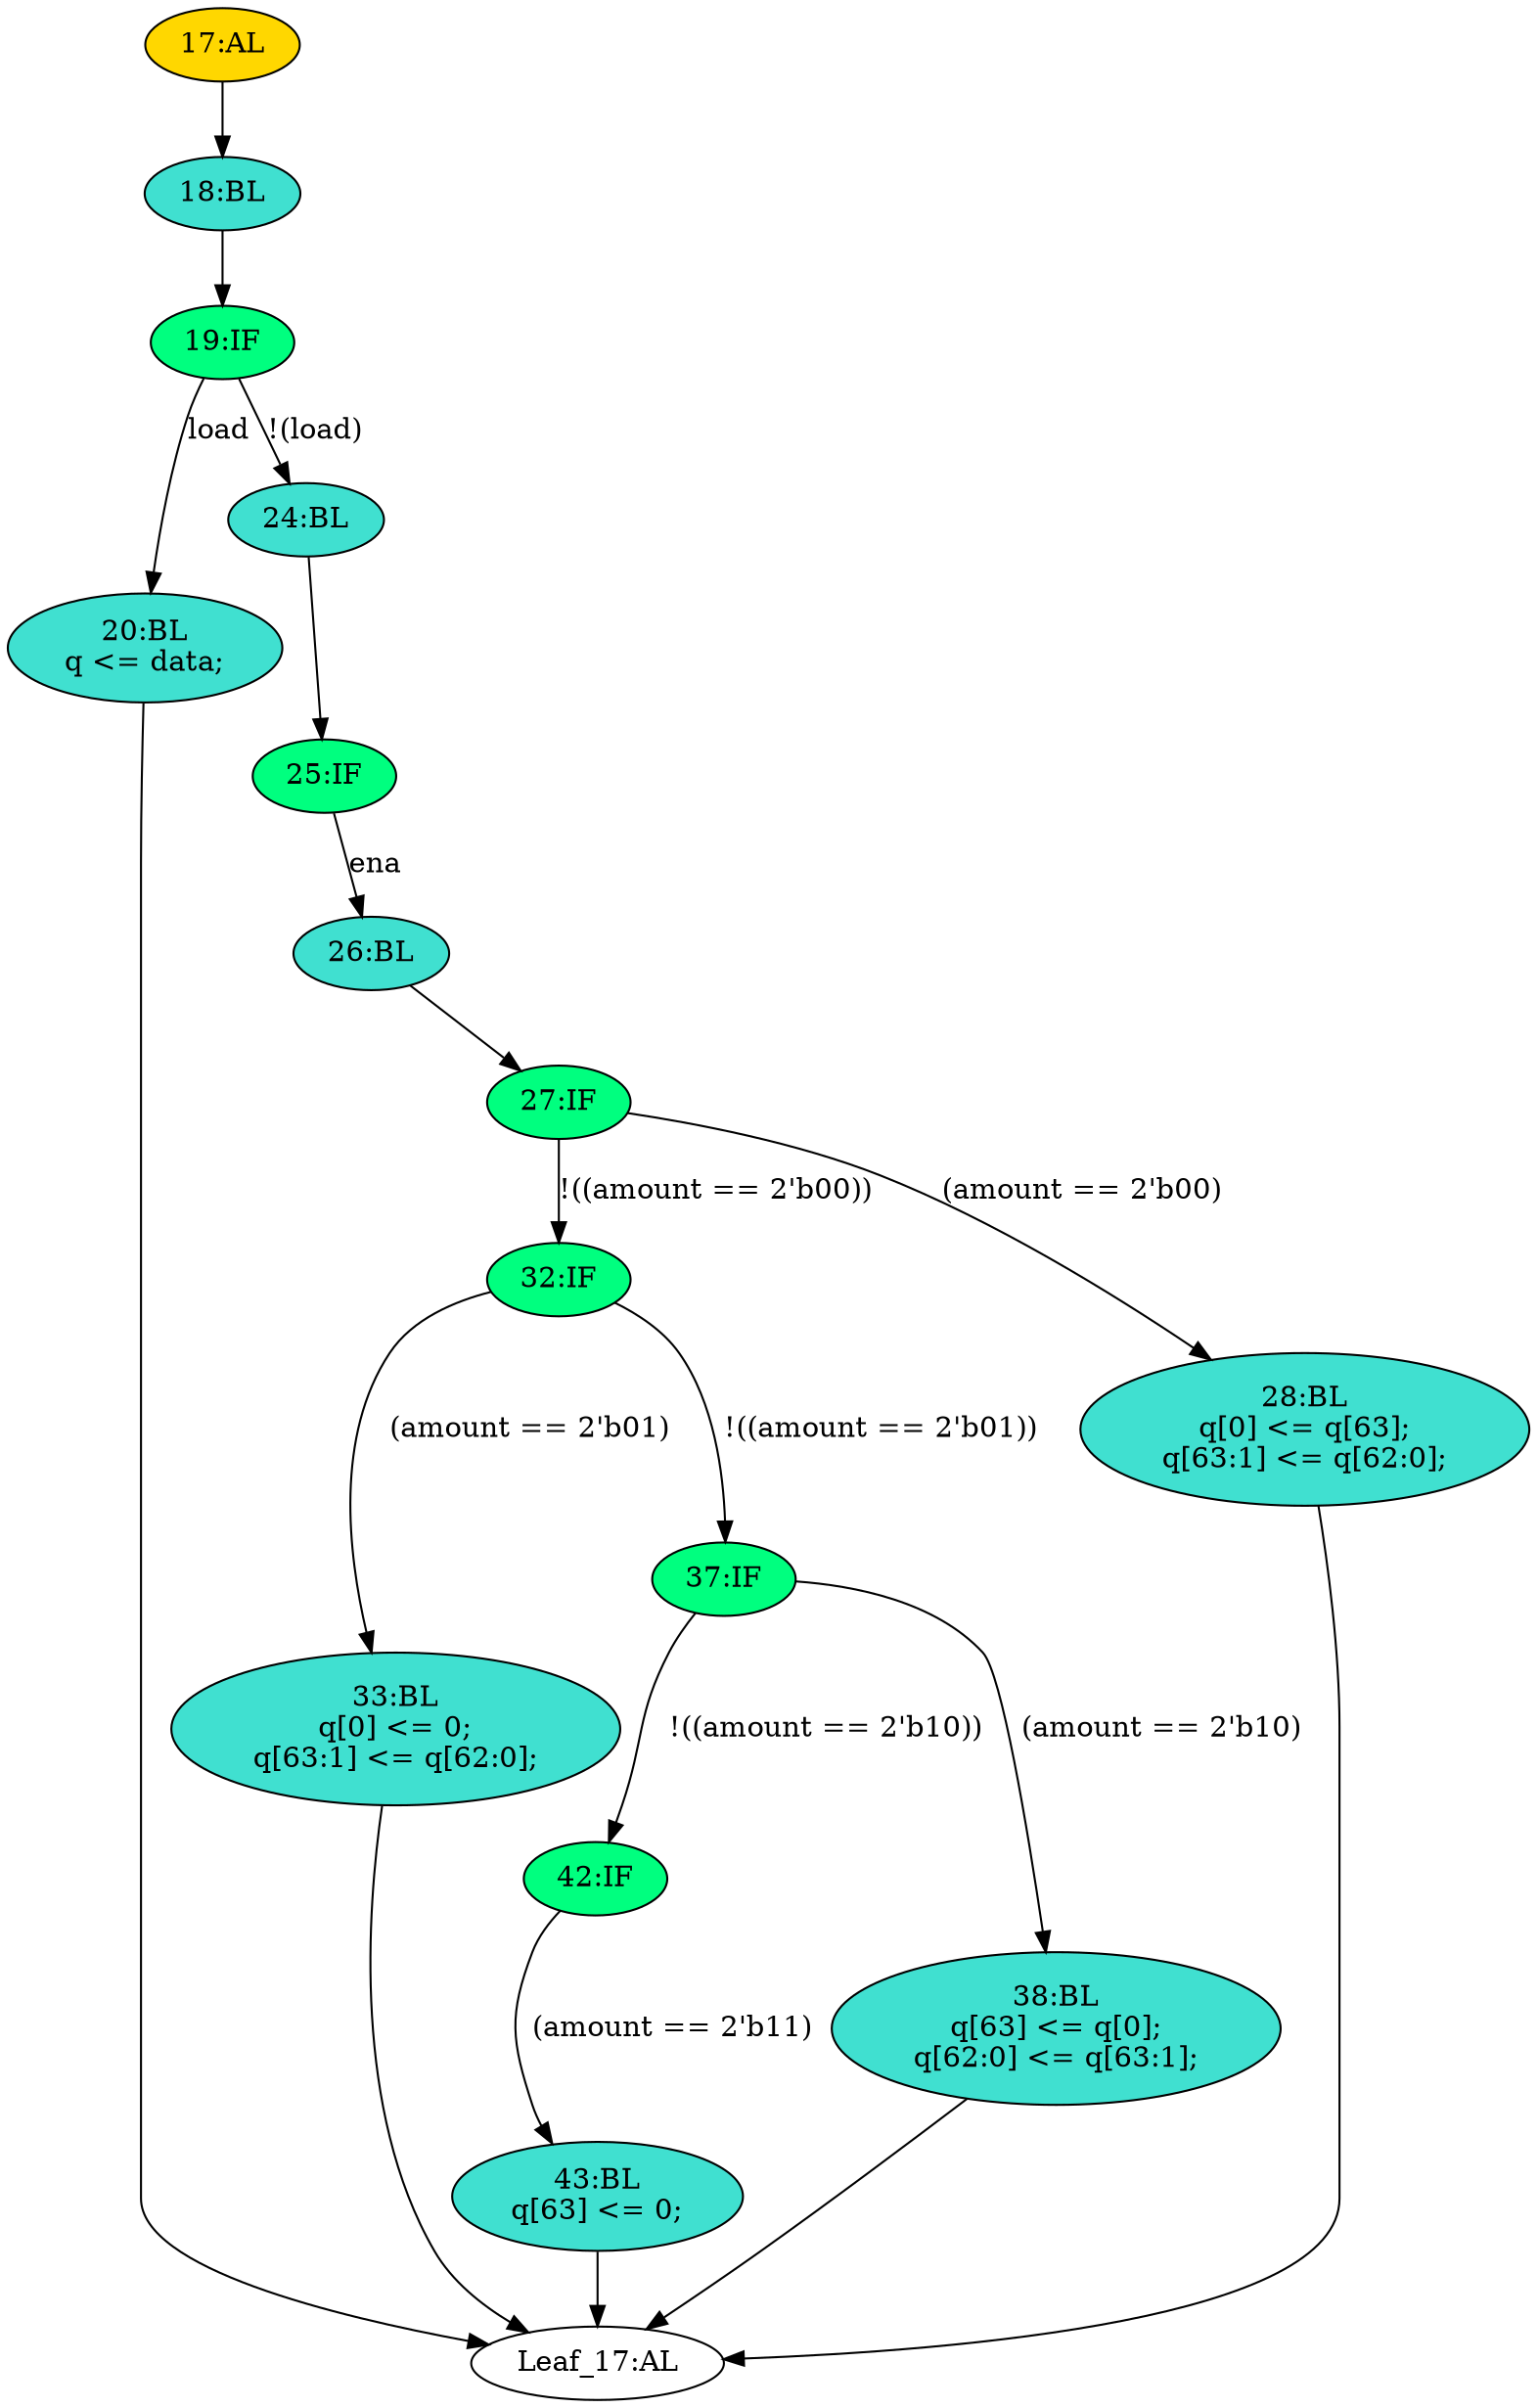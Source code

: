 strict digraph "" {
	node [label="\N"];
	"17:AL"	[ast="<pyverilog.vparser.ast.Always object at 0x7fec2eedc950>",
		clk_sens=True,
		fillcolor=gold,
		label="17:AL",
		sens="['clk']",
		statements="[]",
		style=filled,
		typ=Always,
		use_var="['load', 'ena', 'amount', 'data', 'q']"];
	"18:BL"	[ast="<pyverilog.vparser.ast.Block object at 0x7fec2eedcf50>",
		fillcolor=turquoise,
		label="18:BL",
		statements="[]",
		style=filled,
		typ=Block];
	"17:AL" -> "18:BL"	[cond="[]",
		lineno=None];
	"33:BL"	[ast="<pyverilog.vparser.ast.Block object at 0x7fec2e78a550>",
		fillcolor=turquoise,
		label="33:BL
q[0] <= 0;
q[63:1] <= q[62:0];",
		statements="[<pyverilog.vparser.ast.NonblockingSubstitution object at 0x7fec2e78a590>, <pyverilog.vparser.ast.NonblockingSubstitution object \
at 0x7fec2e78a750>]",
		style=filled,
		typ=Block];
	"Leaf_17:AL"	[def_var="['q']",
		label="Leaf_17:AL"];
	"33:BL" -> "Leaf_17:AL"	[cond="[]",
		lineno=None];
	"27:IF"	[ast="<pyverilog.vparser.ast.IfStatement object at 0x7fec2eedcd90>",
		fillcolor=springgreen,
		label="27:IF",
		statements="[]",
		style=filled,
		typ=IfStatement];
	"32:IF"	[ast="<pyverilog.vparser.ast.IfStatement object at 0x7fec2eedc6d0>",
		fillcolor=springgreen,
		label="32:IF",
		statements="[]",
		style=filled,
		typ=IfStatement];
	"27:IF" -> "32:IF"	[cond="['amount']",
		label="!((amount == 2'b00))",
		lineno=27];
	"28:BL"	[ast="<pyverilog.vparser.ast.Block object at 0x7fec2e78aad0>",
		fillcolor=turquoise,
		label="28:BL
q[0] <= q[63];
q[63:1] <= q[62:0];",
		statements="[<pyverilog.vparser.ast.NonblockingSubstitution object at 0x7fec2e78ab10>, <pyverilog.vparser.ast.NonblockingSubstitution object \
at 0x7fec2e78ad50>]",
		style=filled,
		typ=Block];
	"27:IF" -> "28:BL"	[cond="['amount']",
		label="(amount == 2'b00)",
		lineno=27];
	"20:BL"	[ast="<pyverilog.vparser.ast.Block object at 0x7fec2e7921d0>",
		fillcolor=turquoise,
		label="20:BL
q <= data;",
		statements="[<pyverilog.vparser.ast.NonblockingSubstitution object at 0x7fec2e792210>]",
		style=filled,
		typ=Block];
	"20:BL" -> "Leaf_17:AL"	[cond="[]",
		lineno=None];
	"37:IF"	[ast="<pyverilog.vparser.ast.IfStatement object at 0x7fec2eedc690>",
		fillcolor=springgreen,
		label="37:IF",
		statements="[]",
		style=filled,
		typ=IfStatement];
	"42:IF"	[ast="<pyverilog.vparser.ast.IfStatement object at 0x7fec2eedc510>",
		fillcolor=springgreen,
		label="42:IF",
		statements="[]",
		style=filled,
		typ=IfStatement];
	"37:IF" -> "42:IF"	[cond="['amount']",
		label="!((amount == 2'b10))",
		lineno=37];
	"38:BL"	[ast="<pyverilog.vparser.ast.Block object at 0x7fec2e7b7f10>",
		fillcolor=turquoise,
		label="38:BL
q[63] <= q[0];
q[62:0] <= q[63:1];",
		statements="[<pyverilog.vparser.ast.NonblockingSubstitution object at 0x7fec2e7b7f50>, <pyverilog.vparser.ast.NonblockingSubstitution object \
at 0x7fec2e78a1d0>]",
		style=filled,
		typ=Block];
	"37:IF" -> "38:BL"	[cond="['amount']",
		label="(amount == 2'b10)",
		lineno=37];
	"32:IF" -> "33:BL"	[cond="['amount']",
		label="(amount == 2'b01)",
		lineno=32];
	"32:IF" -> "37:IF"	[cond="['amount']",
		label="!((amount == 2'b01))",
		lineno=32];
	"19:IF"	[ast="<pyverilog.vparser.ast.IfStatement object at 0x7fec2eedc750>",
		fillcolor=springgreen,
		label="19:IF",
		statements="[]",
		style=filled,
		typ=IfStatement];
	"19:IF" -> "20:BL"	[cond="['load']",
		label=load,
		lineno=19];
	"24:BL"	[ast="<pyverilog.vparser.ast.Block object at 0x7fec2eedc0d0>",
		fillcolor=turquoise,
		label="24:BL",
		statements="[]",
		style=filled,
		typ=Block];
	"19:IF" -> "24:BL"	[cond="['load']",
		label="!(load)",
		lineno=19];
	"26:BL"	[ast="<pyverilog.vparser.ast.Block object at 0x7fec2eedce10>",
		fillcolor=turquoise,
		label="26:BL",
		statements="[]",
		style=filled,
		typ=Block];
	"26:BL" -> "27:IF"	[cond="[]",
		lineno=None];
	"18:BL" -> "19:IF"	[cond="[]",
		lineno=None];
	"43:BL"	[ast="<pyverilog.vparser.ast.Block object at 0x7fec2e7b7290>",
		fillcolor=turquoise,
		label="43:BL
q[63] <= 0;",
		statements="[<pyverilog.vparser.ast.NonblockingSubstitution object at 0x7fec2e7b7650>]",
		style=filled,
		typ=Block];
	"42:IF" -> "43:BL"	[cond="['amount']",
		label="(amount == 2'b11)",
		lineno=42];
	"38:BL" -> "Leaf_17:AL"	[cond="[]",
		lineno=None];
	"25:IF"	[ast="<pyverilog.vparser.ast.IfStatement object at 0x7fec2eedc450>",
		fillcolor=springgreen,
		label="25:IF",
		statements="[]",
		style=filled,
		typ=IfStatement];
	"25:IF" -> "26:BL"	[cond="['ena']",
		label=ena,
		lineno=25];
	"24:BL" -> "25:IF"	[cond="[]",
		lineno=None];
	"43:BL" -> "Leaf_17:AL"	[cond="[]",
		lineno=None];
	"28:BL" -> "Leaf_17:AL"	[cond="[]",
		lineno=None];
}
